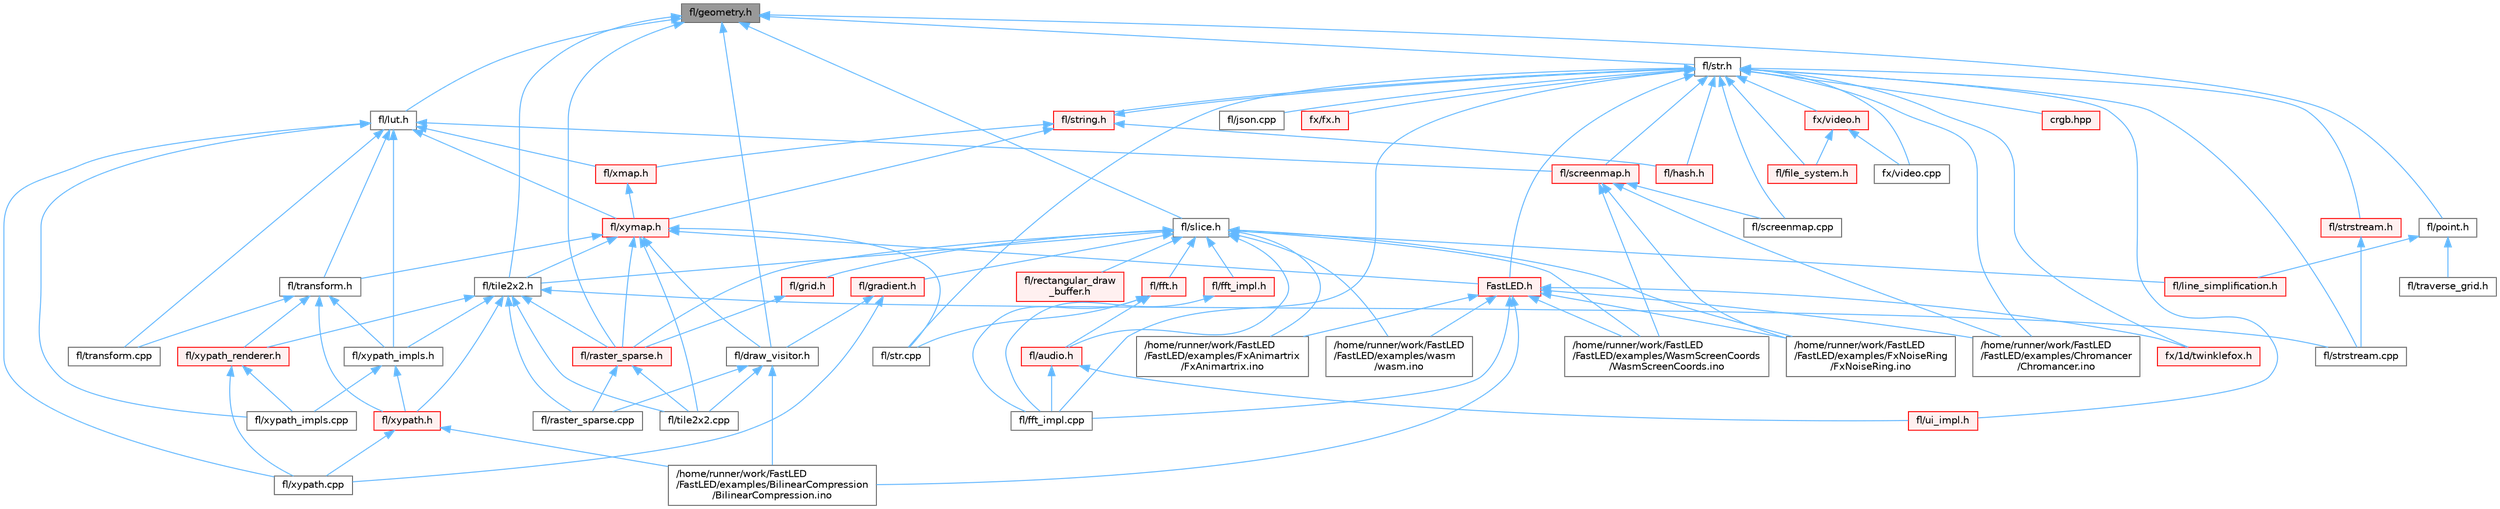 digraph "fl/geometry.h"
{
 // INTERACTIVE_SVG=YES
 // LATEX_PDF_SIZE
  bgcolor="transparent";
  edge [fontname=Helvetica,fontsize=10,labelfontname=Helvetica,labelfontsize=10];
  node [fontname=Helvetica,fontsize=10,shape=box,height=0.2,width=0.4];
  Node1 [id="Node000001",label="fl/geometry.h",height=0.2,width=0.4,color="gray40", fillcolor="grey60", style="filled", fontcolor="black",tooltip=" "];
  Node1 -> Node2 [id="edge1_Node000001_Node000002",dir="back",color="steelblue1",style="solid",tooltip=" "];
  Node2 [id="Node000002",label="fl/draw_visitor.h",height=0.2,width=0.4,color="grey40", fillcolor="white", style="filled",URL="$d0/d4f/draw__visitor_8h.html",tooltip=" "];
  Node2 -> Node3 [id="edge2_Node000002_Node000003",dir="back",color="steelblue1",style="solid",tooltip=" "];
  Node3 [id="Node000003",label="/home/runner/work/FastLED\l/FastLED/examples/BilinearCompression\l/BilinearCompression.ino",height=0.2,width=0.4,color="grey40", fillcolor="white", style="filled",URL="$da/d05/_bilinear_compression_8ino.html",tooltip=" "];
  Node2 -> Node4 [id="edge3_Node000002_Node000004",dir="back",color="steelblue1",style="solid",tooltip=" "];
  Node4 [id="Node000004",label="fl/raster_sparse.cpp",height=0.2,width=0.4,color="grey40", fillcolor="white", style="filled",URL="$d7/d58/raster__sparse_8cpp.html",tooltip=" "];
  Node2 -> Node5 [id="edge4_Node000002_Node000005",dir="back",color="steelblue1",style="solid",tooltip=" "];
  Node5 [id="Node000005",label="fl/tile2x2.cpp",height=0.2,width=0.4,color="grey40", fillcolor="white", style="filled",URL="$db/d15/tile2x2_8cpp.html",tooltip=" "];
  Node1 -> Node6 [id="edge5_Node000001_Node000006",dir="back",color="steelblue1",style="solid",tooltip=" "];
  Node6 [id="Node000006",label="fl/lut.h",height=0.2,width=0.4,color="grey40", fillcolor="white", style="filled",URL="$db/d54/lut_8h.html",tooltip=" "];
  Node6 -> Node7 [id="edge6_Node000006_Node000007",dir="back",color="steelblue1",style="solid",tooltip=" "];
  Node7 [id="Node000007",label="fl/screenmap.h",height=0.2,width=0.4,color="red", fillcolor="#FFF0F0", style="filled",URL="$d7/d97/screenmap_8h.html",tooltip=" "];
  Node7 -> Node8 [id="edge7_Node000007_Node000008",dir="back",color="steelblue1",style="solid",tooltip=" "];
  Node8 [id="Node000008",label="/home/runner/work/FastLED\l/FastLED/examples/Chromancer\l/Chromancer.ino",height=0.2,width=0.4,color="grey40", fillcolor="white", style="filled",URL="$d1/ddb/_chromancer_8ino.html",tooltip=" "];
  Node7 -> Node13 [id="edge8_Node000007_Node000013",dir="back",color="steelblue1",style="solid",tooltip=" "];
  Node13 [id="Node000013",label="/home/runner/work/FastLED\l/FastLED/examples/FxNoiseRing\l/FxNoiseRing.ino",height=0.2,width=0.4,color="grey40", fillcolor="white", style="filled",URL="$d3/dac/_fx_noise_ring_8ino.html",tooltip=" "];
  Node7 -> Node19 [id="edge9_Node000007_Node000019",dir="back",color="steelblue1",style="solid",tooltip=" "];
  Node19 [id="Node000019",label="/home/runner/work/FastLED\l/FastLED/examples/WasmScreenCoords\l/WasmScreenCoords.ino",height=0.2,width=0.4,color="grey40", fillcolor="white", style="filled",URL="$dc/d4d/_wasm_screen_coords_8ino.html",tooltip="Simple test for screen coordinates in the web compiled version of FastLED."];
  Node7 -> Node142 [id="edge10_Node000007_Node000142",dir="back",color="steelblue1",style="solid",tooltip=" "];
  Node142 [id="Node000142",label="fl/screenmap.cpp",height=0.2,width=0.4,color="grey40", fillcolor="white", style="filled",URL="$d9/d6f/screenmap_8cpp.html",tooltip=" "];
  Node6 -> Node144 [id="edge11_Node000006_Node000144",dir="back",color="steelblue1",style="solid",tooltip=" "];
  Node144 [id="Node000144",label="fl/transform.cpp",height=0.2,width=0.4,color="grey40", fillcolor="white", style="filled",URL="$d8/d8c/transform_8cpp.html",tooltip=" "];
  Node6 -> Node145 [id="edge12_Node000006_Node000145",dir="back",color="steelblue1",style="solid",tooltip=" "];
  Node145 [id="Node000145",label="fl/transform.h",height=0.2,width=0.4,color="grey40", fillcolor="white", style="filled",URL="$d2/d80/transform_8h.html",tooltip=" "];
  Node145 -> Node144 [id="edge13_Node000145_Node000144",dir="back",color="steelblue1",style="solid",tooltip=" "];
  Node145 -> Node146 [id="edge14_Node000145_Node000146",dir="back",color="steelblue1",style="solid",tooltip=" "];
  Node146 [id="Node000146",label="fl/xypath.h",height=0.2,width=0.4,color="red", fillcolor="#FFF0F0", style="filled",URL="$d5/df2/xypath_8h.html",tooltip=" "];
  Node146 -> Node3 [id="edge15_Node000146_Node000003",dir="back",color="steelblue1",style="solid",tooltip=" "];
  Node146 -> Node149 [id="edge16_Node000146_Node000149",dir="back",color="steelblue1",style="solid",tooltip=" "];
  Node149 [id="Node000149",label="fl/xypath.cpp",height=0.2,width=0.4,color="grey40", fillcolor="white", style="filled",URL="$d4/d78/xypath_8cpp.html",tooltip=" "];
  Node145 -> Node151 [id="edge17_Node000145_Node000151",dir="back",color="steelblue1",style="solid",tooltip=" "];
  Node151 [id="Node000151",label="fl/xypath_impls.h",height=0.2,width=0.4,color="grey40", fillcolor="white", style="filled",URL="$d8/d5f/xypath__impls_8h.html",tooltip=" "];
  Node151 -> Node146 [id="edge18_Node000151_Node000146",dir="back",color="steelblue1",style="solid",tooltip=" "];
  Node151 -> Node152 [id="edge19_Node000151_Node000152",dir="back",color="steelblue1",style="solid",tooltip=" "];
  Node152 [id="Node000152",label="fl/xypath_impls.cpp",height=0.2,width=0.4,color="grey40", fillcolor="white", style="filled",URL="$d4/db1/xypath__impls_8cpp.html",tooltip=" "];
  Node145 -> Node153 [id="edge20_Node000145_Node000153",dir="back",color="steelblue1",style="solid",tooltip=" "];
  Node153 [id="Node000153",label="fl/xypath_renderer.h",height=0.2,width=0.4,color="red", fillcolor="#FFF0F0", style="filled",URL="$d2/d88/xypath__renderer_8h.html",tooltip=" "];
  Node153 -> Node149 [id="edge21_Node000153_Node000149",dir="back",color="steelblue1",style="solid",tooltip=" "];
  Node153 -> Node152 [id="edge22_Node000153_Node000152",dir="back",color="steelblue1",style="solid",tooltip=" "];
  Node6 -> Node154 [id="edge23_Node000006_Node000154",dir="back",color="steelblue1",style="solid",tooltip=" "];
  Node154 [id="Node000154",label="fl/xmap.h",height=0.2,width=0.4,color="red", fillcolor="#FFF0F0", style="filled",URL="$dd/dcc/xmap_8h.html",tooltip=" "];
  Node154 -> Node156 [id="edge24_Node000154_Node000156",dir="back",color="steelblue1",style="solid",tooltip=" "];
  Node156 [id="Node000156",label="fl/xymap.h",height=0.2,width=0.4,color="red", fillcolor="#FFF0F0", style="filled",URL="$da/d61/xymap_8h.html",tooltip=" "];
  Node156 -> Node24 [id="edge25_Node000156_Node000024",dir="back",color="steelblue1",style="solid",tooltip=" "];
  Node24 [id="Node000024",label="FastLED.h",height=0.2,width=0.4,color="red", fillcolor="#FFF0F0", style="filled",URL="$db/d97/_fast_l_e_d_8h.html",tooltip="central include file for FastLED, defines the CFastLED class/object"];
  Node24 -> Node3 [id="edge26_Node000024_Node000003",dir="back",color="steelblue1",style="solid",tooltip=" "];
  Node24 -> Node8 [id="edge27_Node000024_Node000008",dir="back",color="steelblue1",style="solid",tooltip=" "];
  Node24 -> Node47 [id="edge28_Node000024_Node000047",dir="back",color="steelblue1",style="solid",tooltip=" "];
  Node47 [id="Node000047",label="/home/runner/work/FastLED\l/FastLED/examples/FxAnimartrix\l/FxAnimartrix.ino",height=0.2,width=0.4,color="grey40", fillcolor="white", style="filled",URL="$dd/d96/_fx_animartrix_8ino.html",tooltip=" "];
  Node24 -> Node13 [id="edge29_Node000024_Node000013",dir="back",color="steelblue1",style="solid",tooltip=" "];
  Node24 -> Node19 [id="edge30_Node000024_Node000019",dir="back",color="steelblue1",style="solid",tooltip=" "];
  Node24 -> Node79 [id="edge31_Node000024_Node000079",dir="back",color="steelblue1",style="solid",tooltip=" "];
  Node79 [id="Node000079",label="/home/runner/work/FastLED\l/FastLED/examples/wasm\l/wasm.ino",height=0.2,width=0.4,color="grey40", fillcolor="white", style="filled",URL="$d7/dd3/wasm_8ino.html",tooltip="Demonstrates an advanced ino file with multiple effects and UI elements."];
  Node24 -> Node96 [id="edge32_Node000024_Node000096",dir="back",color="steelblue1",style="solid",tooltip=" "];
  Node96 [id="Node000096",label="fl/fft_impl.cpp",height=0.2,width=0.4,color="grey40", fillcolor="white", style="filled",URL="$d1/dff/fft__impl_8cpp.html",tooltip=" "];
  Node24 -> Node104 [id="edge33_Node000024_Node000104",dir="back",color="steelblue1",style="solid",tooltip=" "];
  Node104 [id="Node000104",label="fx/1d/twinklefox.h",height=0.2,width=0.4,color="red", fillcolor="#FFF0F0", style="filled",URL="$d1/df6/twinklefox_8h.html",tooltip=" "];
  Node156 -> Node2 [id="edge34_Node000156_Node000002",dir="back",color="steelblue1",style="solid",tooltip=" "];
  Node156 -> Node169 [id="edge35_Node000156_Node000169",dir="back",color="steelblue1",style="solid",tooltip=" "];
  Node169 [id="Node000169",label="fl/raster_sparse.h",height=0.2,width=0.4,color="red", fillcolor="#FFF0F0", style="filled",URL="$d4/df9/raster__sparse_8h.html",tooltip=" "];
  Node169 -> Node4 [id="edge36_Node000169_Node000004",dir="back",color="steelblue1",style="solid",tooltip=" "];
  Node169 -> Node5 [id="edge37_Node000169_Node000005",dir="back",color="steelblue1",style="solid",tooltip=" "];
  Node156 -> Node171 [id="edge38_Node000156_Node000171",dir="back",color="steelblue1",style="solid",tooltip=" "];
  Node171 [id="Node000171",label="fl/str.cpp",height=0.2,width=0.4,color="grey40", fillcolor="white", style="filled",URL="$d1/d1f/str_8cpp.html",tooltip=" "];
  Node156 -> Node5 [id="edge39_Node000156_Node000005",dir="back",color="steelblue1",style="solid",tooltip=" "];
  Node156 -> Node172 [id="edge40_Node000156_Node000172",dir="back",color="steelblue1",style="solid",tooltip=" "];
  Node172 [id="Node000172",label="fl/tile2x2.h",height=0.2,width=0.4,color="grey40", fillcolor="white", style="filled",URL="$d2/db4/tile2x2_8h.html",tooltip=" "];
  Node172 -> Node4 [id="edge41_Node000172_Node000004",dir="back",color="steelblue1",style="solid",tooltip=" "];
  Node172 -> Node169 [id="edge42_Node000172_Node000169",dir="back",color="steelblue1",style="solid",tooltip=" "];
  Node172 -> Node173 [id="edge43_Node000172_Node000173",dir="back",color="steelblue1",style="solid",tooltip=" "];
  Node173 [id="Node000173",label="fl/strstream.cpp",height=0.2,width=0.4,color="grey40", fillcolor="white", style="filled",URL="$d3/d80/strstream_8cpp.html",tooltip=" "];
  Node172 -> Node5 [id="edge44_Node000172_Node000005",dir="back",color="steelblue1",style="solid",tooltip=" "];
  Node172 -> Node146 [id="edge45_Node000172_Node000146",dir="back",color="steelblue1",style="solid",tooltip=" "];
  Node172 -> Node151 [id="edge46_Node000172_Node000151",dir="back",color="steelblue1",style="solid",tooltip=" "];
  Node172 -> Node153 [id="edge47_Node000172_Node000153",dir="back",color="steelblue1",style="solid",tooltip=" "];
  Node156 -> Node145 [id="edge48_Node000156_Node000145",dir="back",color="steelblue1",style="solid",tooltip=" "];
  Node6 -> Node156 [id="edge49_Node000006_Node000156",dir="back",color="steelblue1",style="solid",tooltip=" "];
  Node6 -> Node149 [id="edge50_Node000006_Node000149",dir="back",color="steelblue1",style="solid",tooltip=" "];
  Node6 -> Node152 [id="edge51_Node000006_Node000152",dir="back",color="steelblue1",style="solid",tooltip=" "];
  Node6 -> Node151 [id="edge52_Node000006_Node000151",dir="back",color="steelblue1",style="solid",tooltip=" "];
  Node1 -> Node195 [id="edge53_Node000001_Node000195",dir="back",color="steelblue1",style="solid",tooltip=" "];
  Node195 [id="Node000195",label="fl/point.h",height=0.2,width=0.4,color="grey40", fillcolor="white", style="filled",URL="$d2/d91/point_8h.html",tooltip=" "];
  Node195 -> Node196 [id="edge54_Node000195_Node000196",dir="back",color="steelblue1",style="solid",tooltip=" "];
  Node196 [id="Node000196",label="fl/line_simplification.h",height=0.2,width=0.4,color="red", fillcolor="#FFF0F0", style="filled",URL="$d8/da7/line__simplification_8h.html",tooltip=" "];
  Node195 -> Node198 [id="edge55_Node000195_Node000198",dir="back",color="steelblue1",style="solid",tooltip=" "];
  Node198 [id="Node000198",label="fl/traverse_grid.h",height=0.2,width=0.4,color="grey40", fillcolor="white", style="filled",URL="$d9/d42/traverse__grid_8h.html",tooltip=" "];
  Node1 -> Node169 [id="edge56_Node000001_Node000169",dir="back",color="steelblue1",style="solid",tooltip=" "];
  Node1 -> Node199 [id="edge57_Node000001_Node000199",dir="back",color="steelblue1",style="solid",tooltip=" "];
  Node199 [id="Node000199",label="fl/slice.h",height=0.2,width=0.4,color="grey40", fillcolor="white", style="filled",URL="$d0/d48/slice_8h.html",tooltip=" "];
  Node199 -> Node47 [id="edge58_Node000199_Node000047",dir="back",color="steelblue1",style="solid",tooltip=" "];
  Node199 -> Node13 [id="edge59_Node000199_Node000013",dir="back",color="steelblue1",style="solid",tooltip=" "];
  Node199 -> Node19 [id="edge60_Node000199_Node000019",dir="back",color="steelblue1",style="solid",tooltip=" "];
  Node199 -> Node79 [id="edge61_Node000199_Node000079",dir="back",color="steelblue1",style="solid",tooltip=" "];
  Node199 -> Node200 [id="edge62_Node000199_Node000200",dir="back",color="steelblue1",style="solid",tooltip=" "];
  Node200 [id="Node000200",label="fl/audio.h",height=0.2,width=0.4,color="red", fillcolor="#FFF0F0", style="filled",URL="$da/d09/audio_8h.html",tooltip=" "];
  Node200 -> Node96 [id="edge63_Node000200_Node000096",dir="back",color="steelblue1",style="solid",tooltip=" "];
  Node200 -> Node202 [id="edge64_Node000200_Node000202",dir="back",color="steelblue1",style="solid",tooltip=" "];
  Node202 [id="Node000202",label="fl/ui_impl.h",height=0.2,width=0.4,color="red", fillcolor="#FFF0F0", style="filled",URL="$d6/dc0/ui__impl_8h.html",tooltip=" "];
  Node199 -> Node203 [id="edge65_Node000199_Node000203",dir="back",color="steelblue1",style="solid",tooltip=" "];
  Node203 [id="Node000203",label="fl/fft.h",height=0.2,width=0.4,color="red", fillcolor="#FFF0F0", style="filled",URL="$d7/d76/fft_8h.html",tooltip=" "];
  Node203 -> Node200 [id="edge66_Node000203_Node000200",dir="back",color="steelblue1",style="solid",tooltip=" "];
  Node203 -> Node96 [id="edge67_Node000203_Node000096",dir="back",color="steelblue1",style="solid",tooltip=" "];
  Node203 -> Node171 [id="edge68_Node000203_Node000171",dir="back",color="steelblue1",style="solid",tooltip=" "];
  Node199 -> Node205 [id="edge69_Node000199_Node000205",dir="back",color="steelblue1",style="solid",tooltip=" "];
  Node205 [id="Node000205",label="fl/fft_impl.h",height=0.2,width=0.4,color="red", fillcolor="#FFF0F0", style="filled",URL="$df/d73/fft__impl_8h.html",tooltip=" "];
  Node205 -> Node96 [id="edge70_Node000205_Node000096",dir="back",color="steelblue1",style="solid",tooltip=" "];
  Node199 -> Node164 [id="edge71_Node000199_Node000164",dir="back",color="steelblue1",style="solid",tooltip=" "];
  Node164 [id="Node000164",label="fl/gradient.h",height=0.2,width=0.4,color="red", fillcolor="#FFF0F0", style="filled",URL="$db/dfe/gradient_8h.html",tooltip=" "];
  Node164 -> Node2 [id="edge72_Node000164_Node000002",dir="back",color="steelblue1",style="solid",tooltip=" "];
  Node164 -> Node149 [id="edge73_Node000164_Node000149",dir="back",color="steelblue1",style="solid",tooltip=" "];
  Node199 -> Node206 [id="edge74_Node000199_Node000206",dir="back",color="steelblue1",style="solid",tooltip=" "];
  Node206 [id="Node000206",label="fl/grid.h",height=0.2,width=0.4,color="red", fillcolor="#FFF0F0", style="filled",URL="$da/d15/grid_8h.html",tooltip=" "];
  Node206 -> Node169 [id="edge75_Node000206_Node000169",dir="back",color="steelblue1",style="solid",tooltip=" "];
  Node199 -> Node196 [id="edge76_Node000199_Node000196",dir="back",color="steelblue1",style="solid",tooltip=" "];
  Node199 -> Node169 [id="edge77_Node000199_Node000169",dir="back",color="steelblue1",style="solid",tooltip=" "];
  Node199 -> Node207 [id="edge78_Node000199_Node000207",dir="back",color="steelblue1",style="solid",tooltip=" "];
  Node207 [id="Node000207",label="fl/rectangular_draw\l_buffer.h",height=0.2,width=0.4,color="red", fillcolor="#FFF0F0", style="filled",URL="$d9/df3/rectangular__draw__buffer_8h.html",tooltip=" "];
  Node199 -> Node172 [id="edge79_Node000199_Node000172",dir="back",color="steelblue1",style="solid",tooltip=" "];
  Node1 -> Node209 [id="edge80_Node000001_Node000209",dir="back",color="steelblue1",style="solid",tooltip=" "];
  Node209 [id="Node000209",label="fl/str.h",height=0.2,width=0.4,color="grey40", fillcolor="white", style="filled",URL="$d1/d93/str_8h.html",tooltip=" "];
  Node209 -> Node8 [id="edge81_Node000209_Node000008",dir="back",color="steelblue1",style="solid",tooltip=" "];
  Node209 -> Node24 [id="edge82_Node000209_Node000024",dir="back",color="steelblue1",style="solid",tooltip=" "];
  Node209 -> Node115 [id="edge83_Node000209_Node000115",dir="back",color="steelblue1",style="solid",tooltip=" "];
  Node115 [id="Node000115",label="crgb.hpp",height=0.2,width=0.4,color="red", fillcolor="#FFF0F0", style="filled",URL="$d0/d4b/crgb_8hpp.html",tooltip="Defines utility functions for the red, green, and blue (RGB) pixel struct."];
  Node209 -> Node96 [id="edge84_Node000209_Node000096",dir="back",color="steelblue1",style="solid",tooltip=" "];
  Node209 -> Node194 [id="edge85_Node000209_Node000194",dir="back",color="steelblue1",style="solid",tooltip=" "];
  Node194 [id="Node000194",label="fl/file_system.h",height=0.2,width=0.4,color="red", fillcolor="#FFF0F0", style="filled",URL="$d6/d8d/file__system_8h.html",tooltip=" "];
  Node209 -> Node210 [id="edge86_Node000209_Node000210",dir="back",color="steelblue1",style="solid",tooltip=" "];
  Node210 [id="Node000210",label="fl/hash.h",height=0.2,width=0.4,color="red", fillcolor="#FFF0F0", style="filled",URL="$db/dfb/hash_8h.html",tooltip=" "];
  Node209 -> Node214 [id="edge87_Node000209_Node000214",dir="back",color="steelblue1",style="solid",tooltip=" "];
  Node214 [id="Node000214",label="fl/json.cpp",height=0.2,width=0.4,color="grey40", fillcolor="white", style="filled",URL="$dd/d55/json_8cpp.html",tooltip=" "];
  Node209 -> Node142 [id="edge88_Node000209_Node000142",dir="back",color="steelblue1",style="solid",tooltip=" "];
  Node209 -> Node7 [id="edge89_Node000209_Node000007",dir="back",color="steelblue1",style="solid",tooltip=" "];
  Node209 -> Node171 [id="edge90_Node000209_Node000171",dir="back",color="steelblue1",style="solid",tooltip=" "];
  Node209 -> Node215 [id="edge91_Node000209_Node000215",dir="back",color="steelblue1",style="solid",tooltip=" "];
  Node215 [id="Node000215",label="fl/string.h",height=0.2,width=0.4,color="red", fillcolor="#FFF0F0", style="filled",URL="$da/d66/string_8h.html",tooltip=" "];
  Node215 -> Node210 [id="edge92_Node000215_Node000210",dir="back",color="steelblue1",style="solid",tooltip=" "];
  Node215 -> Node209 [id="edge93_Node000215_Node000209",dir="back",color="steelblue1",style="solid",tooltip=" "];
  Node215 -> Node154 [id="edge94_Node000215_Node000154",dir="back",color="steelblue1",style="solid",tooltip=" "];
  Node215 -> Node156 [id="edge95_Node000215_Node000156",dir="back",color="steelblue1",style="solid",tooltip=" "];
  Node209 -> Node173 [id="edge96_Node000209_Node000173",dir="back",color="steelblue1",style="solid",tooltip=" "];
  Node209 -> Node240 [id="edge97_Node000209_Node000240",dir="back",color="steelblue1",style="solid",tooltip=" "];
  Node240 [id="Node000240",label="fl/strstream.h",height=0.2,width=0.4,color="red", fillcolor="#FFF0F0", style="filled",URL="$d8/d00/strstream_8h.html",tooltip=" "];
  Node240 -> Node173 [id="edge98_Node000240_Node000173",dir="back",color="steelblue1",style="solid",tooltip=" "];
  Node209 -> Node202 [id="edge99_Node000209_Node000202",dir="back",color="steelblue1",style="solid",tooltip=" "];
  Node209 -> Node104 [id="edge100_Node000209_Node000104",dir="back",color="steelblue1",style="solid",tooltip=" "];
  Node209 -> Node247 [id="edge101_Node000209_Node000247",dir="back",color="steelblue1",style="solid",tooltip=" "];
  Node247 [id="Node000247",label="fx/fx.h",height=0.2,width=0.4,color="red", fillcolor="#FFF0F0", style="filled",URL="$d2/d0c/fx_8h.html",tooltip=" "];
  Node209 -> Node184 [id="edge102_Node000209_Node000184",dir="back",color="steelblue1",style="solid",tooltip=" "];
  Node184 [id="Node000184",label="fx/video.cpp",height=0.2,width=0.4,color="grey40", fillcolor="white", style="filled",URL="$d0/d05/video_8cpp.html",tooltip=" "];
  Node209 -> Node193 [id="edge103_Node000209_Node000193",dir="back",color="steelblue1",style="solid",tooltip=" "];
  Node193 [id="Node000193",label="fx/video.h",height=0.2,width=0.4,color="red", fillcolor="#FFF0F0", style="filled",URL="$dd/d78/video_8h.html",tooltip=" "];
  Node193 -> Node194 [id="edge104_Node000193_Node000194",dir="back",color="steelblue1",style="solid",tooltip=" "];
  Node193 -> Node184 [id="edge105_Node000193_Node000184",dir="back",color="steelblue1",style="solid",tooltip=" "];
  Node1 -> Node172 [id="edge106_Node000001_Node000172",dir="back",color="steelblue1",style="solid",tooltip=" "];
}
